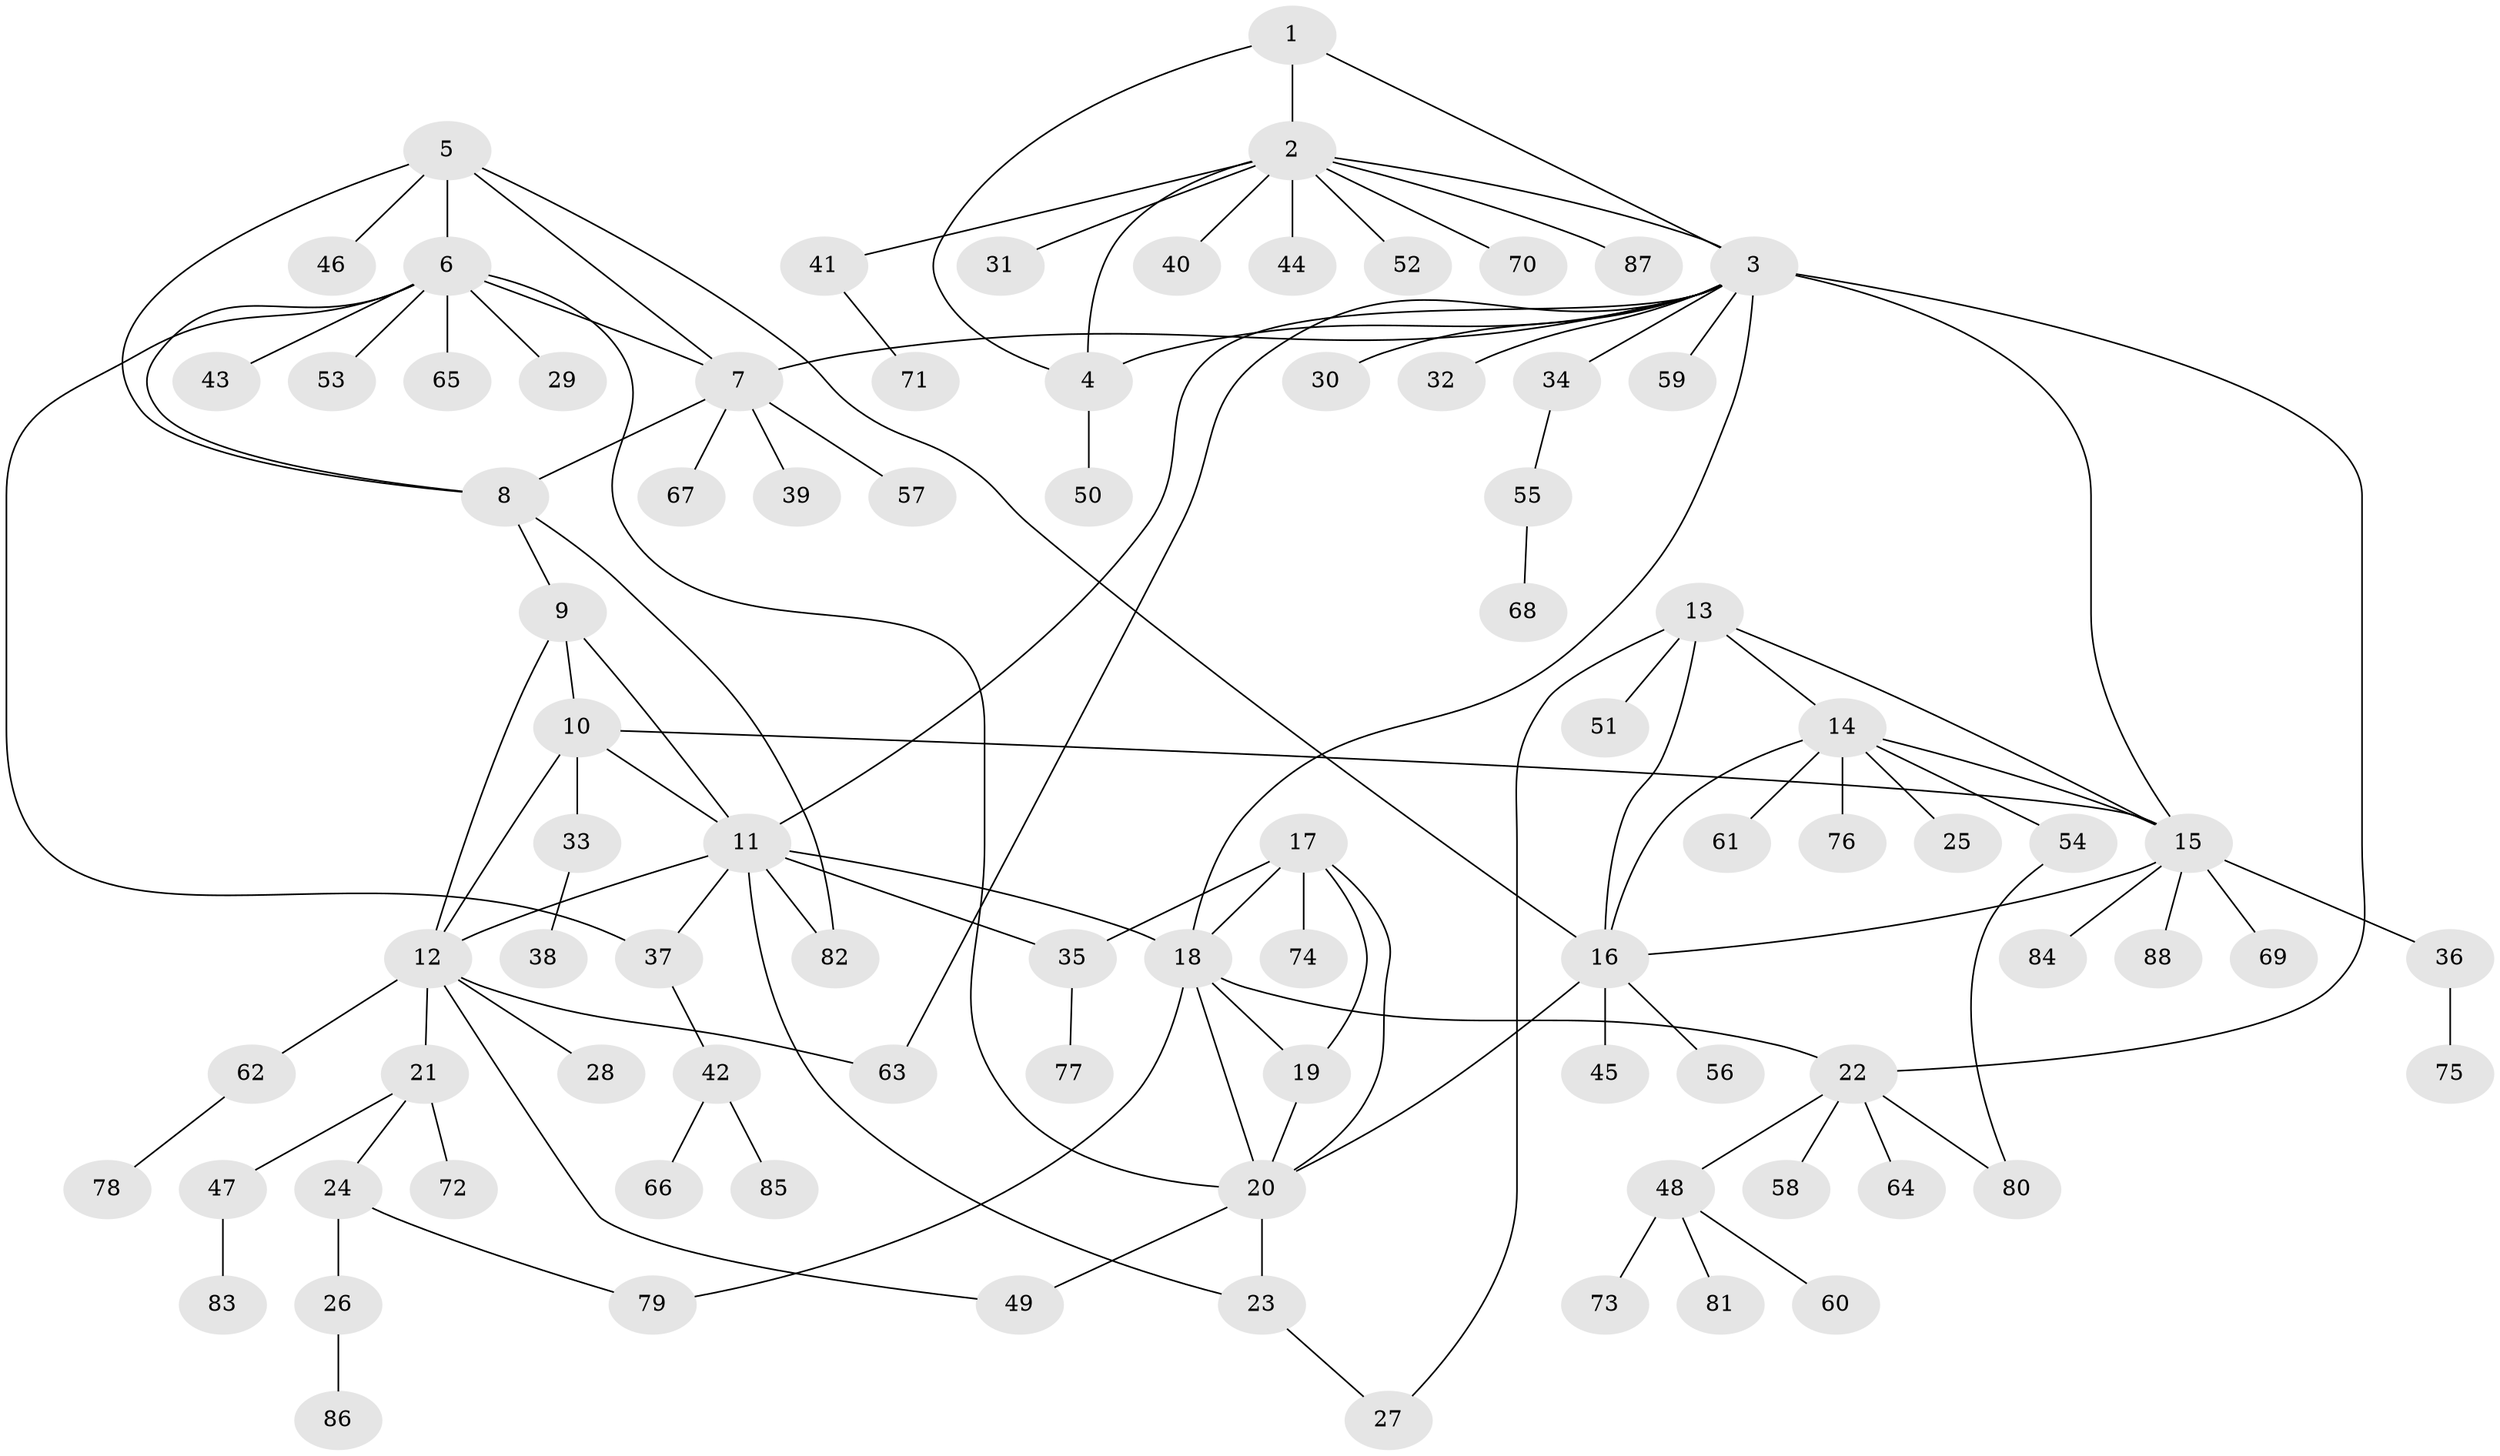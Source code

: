 // Generated by graph-tools (version 1.1) at 2025/50/03/09/25 03:50:34]
// undirected, 88 vertices, 118 edges
graph export_dot {
graph [start="1"]
  node [color=gray90,style=filled];
  1;
  2;
  3;
  4;
  5;
  6;
  7;
  8;
  9;
  10;
  11;
  12;
  13;
  14;
  15;
  16;
  17;
  18;
  19;
  20;
  21;
  22;
  23;
  24;
  25;
  26;
  27;
  28;
  29;
  30;
  31;
  32;
  33;
  34;
  35;
  36;
  37;
  38;
  39;
  40;
  41;
  42;
  43;
  44;
  45;
  46;
  47;
  48;
  49;
  50;
  51;
  52;
  53;
  54;
  55;
  56;
  57;
  58;
  59;
  60;
  61;
  62;
  63;
  64;
  65;
  66;
  67;
  68;
  69;
  70;
  71;
  72;
  73;
  74;
  75;
  76;
  77;
  78;
  79;
  80;
  81;
  82;
  83;
  84;
  85;
  86;
  87;
  88;
  1 -- 2;
  1 -- 3;
  1 -- 4;
  2 -- 3;
  2 -- 4;
  2 -- 31;
  2 -- 40;
  2 -- 41;
  2 -- 44;
  2 -- 52;
  2 -- 70;
  2 -- 87;
  3 -- 4;
  3 -- 7;
  3 -- 11;
  3 -- 15;
  3 -- 18;
  3 -- 22;
  3 -- 30;
  3 -- 32;
  3 -- 34;
  3 -- 59;
  3 -- 63;
  4 -- 50;
  5 -- 6;
  5 -- 7;
  5 -- 8;
  5 -- 16;
  5 -- 46;
  6 -- 7;
  6 -- 8;
  6 -- 20;
  6 -- 29;
  6 -- 37;
  6 -- 43;
  6 -- 53;
  6 -- 65;
  7 -- 8;
  7 -- 39;
  7 -- 57;
  7 -- 67;
  8 -- 9;
  8 -- 82;
  9 -- 10;
  9 -- 11;
  9 -- 12;
  10 -- 11;
  10 -- 12;
  10 -- 15;
  10 -- 33;
  11 -- 12;
  11 -- 18;
  11 -- 23;
  11 -- 35;
  11 -- 37;
  11 -- 82;
  12 -- 21;
  12 -- 28;
  12 -- 49;
  12 -- 62;
  12 -- 63;
  13 -- 14;
  13 -- 15;
  13 -- 16;
  13 -- 27;
  13 -- 51;
  14 -- 15;
  14 -- 16;
  14 -- 25;
  14 -- 54;
  14 -- 61;
  14 -- 76;
  15 -- 16;
  15 -- 36;
  15 -- 69;
  15 -- 84;
  15 -- 88;
  16 -- 20;
  16 -- 45;
  16 -- 56;
  17 -- 18;
  17 -- 19;
  17 -- 20;
  17 -- 35;
  17 -- 74;
  18 -- 19;
  18 -- 20;
  18 -- 22;
  18 -- 79;
  19 -- 20;
  20 -- 23;
  20 -- 49;
  21 -- 24;
  21 -- 47;
  21 -- 72;
  22 -- 48;
  22 -- 58;
  22 -- 64;
  22 -- 80;
  23 -- 27;
  24 -- 26;
  24 -- 79;
  26 -- 86;
  33 -- 38;
  34 -- 55;
  35 -- 77;
  36 -- 75;
  37 -- 42;
  41 -- 71;
  42 -- 66;
  42 -- 85;
  47 -- 83;
  48 -- 60;
  48 -- 73;
  48 -- 81;
  54 -- 80;
  55 -- 68;
  62 -- 78;
}
